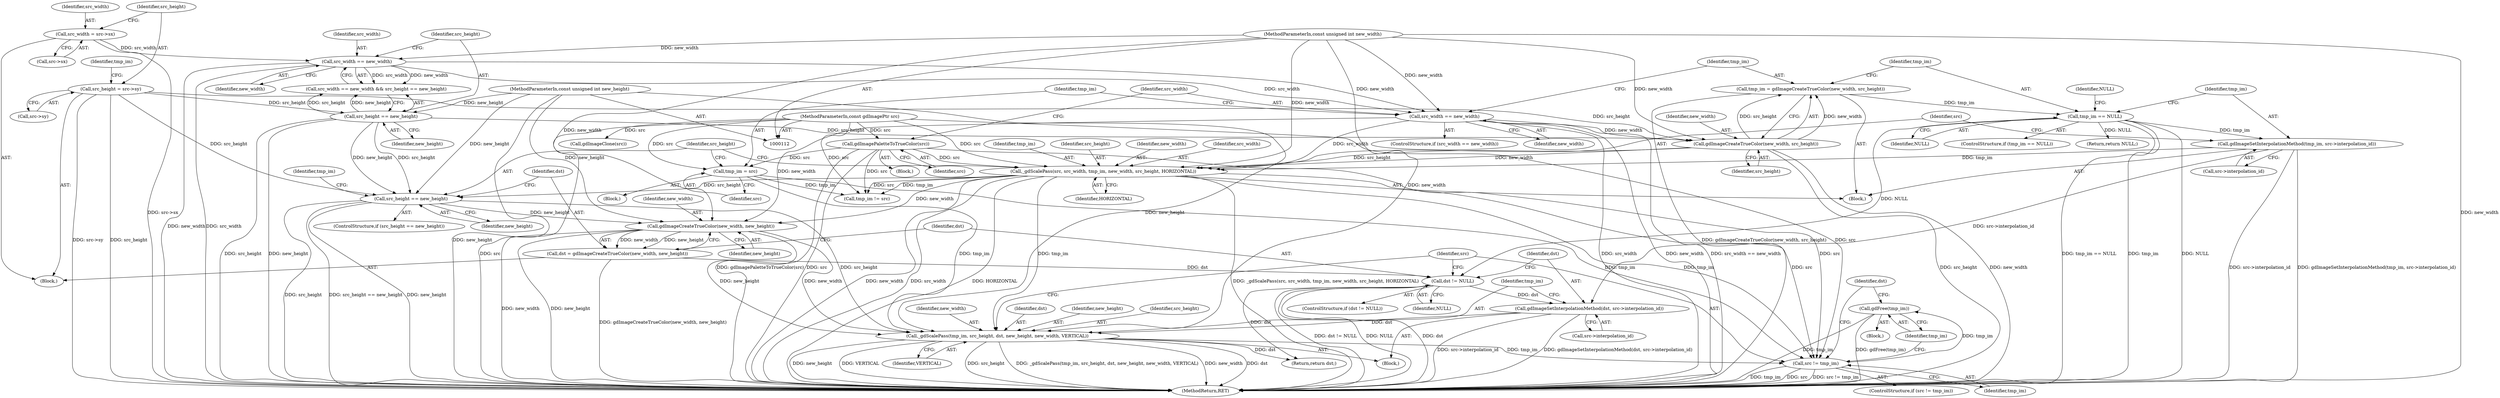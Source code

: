 digraph "1_libgd_4751b606fa38edc456d627140898a7ec679fcc24@del" {
"1000229" [label="(Call,gdFree(tmp_im))"];
"1000225" [label="(Call,src != tmp_im)"];
"1000184" [label="(Call,_gdScalePass(src, src_width, tmp_im, new_width, src_height, HORIZONTAL))"];
"1000155" [label="(Call,gdImagePaletteToTrueColor(src))"];
"1000113" [label="(MethodParameterIn,const gdImagePtr src)"];
"1000158" [label="(Call,src_width == new_width)"];
"1000139" [label="(Call,src_width == new_width)"];
"1000118" [label="(Call,src_width = src->sx)"];
"1000114" [label="(MethodParameterIn,const unsigned int new_width)"];
"1000179" [label="(Call,gdImageSetInterpolationMethod(tmp_im, src->interpolation_id))"];
"1000173" [label="(Call,tmp_im == NULL)"];
"1000167" [label="(Call,tmp_im = gdImageCreateTrueColor(new_width, src_height))"];
"1000169" [label="(Call,gdImageCreateTrueColor(new_width, src_height))"];
"1000124" [label="(Call,src_height = src->sy)"];
"1000142" [label="(Call,src_height == new_height)"];
"1000115" [label="(MethodParameterIn,const unsigned int new_height)"];
"1000217" [label="(Call,_gdScalePass(tmp_im, src_height, dst, new_height, new_width, VERTICAL))"];
"1000162" [label="(Call,tmp_im = src)"];
"1000192" [label="(Call,src_height == new_height)"];
"1000212" [label="(Call,gdImageSetInterpolationMethod(dst, src->interpolation_id))"];
"1000208" [label="(Call,dst != NULL)"];
"1000202" [label="(Call,dst = gdImageCreateTrueColor(new_width, new_height))"];
"1000204" [label="(Call,gdImageCreateTrueColor(new_width, new_height))"];
"1000197" [label="(Call,tmp_im != src)"];
"1000163" [label="(Identifier,tmp_im)"];
"1000204" [label="(Call,gdImageCreateTrueColor(new_width, new_height))"];
"1000171" [label="(Identifier,src_height)"];
"1000213" [label="(Identifier,dst)"];
"1000232" [label="(Identifier,dst)"];
"1000184" [label="(Call,_gdScalePass(src, src_width, tmp_im, new_width, src_height, HORIZONTAL))"];
"1000139" [label="(Call,src_width == new_width)"];
"1000205" [label="(Identifier,new_width)"];
"1000159" [label="(Identifier,src_width)"];
"1000120" [label="(Call,src->sx)"];
"1000118" [label="(Call,src_width = src->sx)"];
"1000140" [label="(Identifier,src_width)"];
"1000225" [label="(Call,src != tmp_im)"];
"1000202" [label="(Call,dst = gdImageCreateTrueColor(new_width, new_height))"];
"1000175" [label="(Identifier,NULL)"];
"1000116" [label="(Block,)"];
"1000187" [label="(Identifier,tmp_im)"];
"1000220" [label="(Identifier,dst)"];
"1000224" [label="(ControlStructure,if (src != tmp_im))"];
"1000210" [label="(Identifier,NULL)"];
"1000208" [label="(Call,dst != NULL)"];
"1000131" [label="(Identifier,tmp_im)"];
"1000189" [label="(Identifier,src_height)"];
"1000113" [label="(MethodParameterIn,const gdImagePtr src)"];
"1000188" [label="(Identifier,new_width)"];
"1000169" [label="(Call,gdImageCreateTrueColor(new_width, src_height))"];
"1000170" [label="(Identifier,new_width)"];
"1000164" [label="(Identifier,src)"];
"1000179" [label="(Call,gdImageSetInterpolationMethod(tmp_im, src->interpolation_id))"];
"1000166" [label="(Block,)"];
"1000173" [label="(Call,tmp_im == NULL)"];
"1000172" [label="(ControlStructure,if (tmp_im == NULL))"];
"1000161" [label="(Block,)"];
"1000124" [label="(Call,src_height = src->sy)"];
"1000211" [label="(Block,)"];
"1000186" [label="(Identifier,src_width)"];
"1000226" [label="(Identifier,src)"];
"1000154" [label="(Block,)"];
"1000221" [label="(Identifier,new_height)"];
"1000115" [label="(MethodParameterIn,const unsigned int new_height)"];
"1000180" [label="(Identifier,tmp_im)"];
"1000168" [label="(Identifier,tmp_im)"];
"1000138" [label="(Call,src_width == new_width && src_height == new_height)"];
"1000228" [label="(Block,)"];
"1000185" [label="(Identifier,src)"];
"1000231" [label="(Return,return dst;)"];
"1000209" [label="(Identifier,dst)"];
"1000144" [label="(Identifier,new_height)"];
"1000193" [label="(Identifier,src_height)"];
"1000157" [label="(ControlStructure,if (src_width == new_width))"];
"1000142" [label="(Call,src_height == new_height)"];
"1000218" [label="(Identifier,tmp_im)"];
"1000229" [label="(Call,gdFree(tmp_im))"];
"1000126" [label="(Call,src->sy)"];
"1000219" [label="(Identifier,src_height)"];
"1000227" [label="(Identifier,tmp_im)"];
"1000212" [label="(Call,gdImageSetInterpolationMethod(dst, src->interpolation_id))"];
"1000230" [label="(Identifier,tmp_im)"];
"1000156" [label="(Identifier,src)"];
"1000203" [label="(Identifier,dst)"];
"1000198" [label="(Identifier,tmp_im)"];
"1000233" [label="(MethodReturn,RET)"];
"1000143" [label="(Identifier,src_height)"];
"1000214" [label="(Call,src->interpolation_id)"];
"1000147" [label="(Call,gdImageClone(src))"];
"1000217" [label="(Call,_gdScalePass(tmp_im, src_height, dst, new_height, new_width, VERTICAL))"];
"1000160" [label="(Identifier,new_width)"];
"1000174" [label="(Identifier,tmp_im)"];
"1000178" [label="(Identifier,NULL)"];
"1000190" [label="(Identifier,HORIZONTAL)"];
"1000222" [label="(Identifier,new_width)"];
"1000192" [label="(Call,src_height == new_height)"];
"1000141" [label="(Identifier,new_width)"];
"1000119" [label="(Identifier,src_width)"];
"1000207" [label="(ControlStructure,if (dst != NULL))"];
"1000181" [label="(Call,src->interpolation_id)"];
"1000114" [label="(MethodParameterIn,const unsigned int new_width)"];
"1000223" [label="(Identifier,VERTICAL)"];
"1000191" [label="(ControlStructure,if (src_height == new_height))"];
"1000177" [label="(Return,return NULL;)"];
"1000125" [label="(Identifier,src_height)"];
"1000194" [label="(Identifier,new_height)"];
"1000167" [label="(Call,tmp_im = gdImageCreateTrueColor(new_width, src_height))"];
"1000158" [label="(Call,src_width == new_width)"];
"1000162" [label="(Call,tmp_im = src)"];
"1000206" [label="(Identifier,new_height)"];
"1000155" [label="(Call,gdImagePaletteToTrueColor(src))"];
"1000229" -> "1000228"  [label="AST: "];
"1000229" -> "1000230"  [label="CFG: "];
"1000230" -> "1000229"  [label="AST: "];
"1000232" -> "1000229"  [label="CFG: "];
"1000229" -> "1000233"  [label="DDG: gdFree(tmp_im)"];
"1000229" -> "1000233"  [label="DDG: tmp_im"];
"1000225" -> "1000229"  [label="DDG: tmp_im"];
"1000225" -> "1000224"  [label="AST: "];
"1000225" -> "1000227"  [label="CFG: "];
"1000226" -> "1000225"  [label="AST: "];
"1000227" -> "1000225"  [label="AST: "];
"1000230" -> "1000225"  [label="CFG: "];
"1000232" -> "1000225"  [label="CFG: "];
"1000225" -> "1000233"  [label="DDG: src != tmp_im"];
"1000225" -> "1000233"  [label="DDG: tmp_im"];
"1000225" -> "1000233"  [label="DDG: src"];
"1000184" -> "1000225"  [label="DDG: src"];
"1000184" -> "1000225"  [label="DDG: tmp_im"];
"1000113" -> "1000225"  [label="DDG: src"];
"1000155" -> "1000225"  [label="DDG: src"];
"1000217" -> "1000225"  [label="DDG: tmp_im"];
"1000162" -> "1000225"  [label="DDG: tmp_im"];
"1000184" -> "1000166"  [label="AST: "];
"1000184" -> "1000190"  [label="CFG: "];
"1000185" -> "1000184"  [label="AST: "];
"1000186" -> "1000184"  [label="AST: "];
"1000187" -> "1000184"  [label="AST: "];
"1000188" -> "1000184"  [label="AST: "];
"1000189" -> "1000184"  [label="AST: "];
"1000190" -> "1000184"  [label="AST: "];
"1000193" -> "1000184"  [label="CFG: "];
"1000184" -> "1000233"  [label="DDG: new_width"];
"1000184" -> "1000233"  [label="DDG: src_width"];
"1000184" -> "1000233"  [label="DDG: HORIZONTAL"];
"1000184" -> "1000233"  [label="DDG: _gdScalePass(src, src_width, tmp_im, new_width, src_height, HORIZONTAL)"];
"1000155" -> "1000184"  [label="DDG: src"];
"1000113" -> "1000184"  [label="DDG: src"];
"1000158" -> "1000184"  [label="DDG: src_width"];
"1000179" -> "1000184"  [label="DDG: tmp_im"];
"1000169" -> "1000184"  [label="DDG: new_width"];
"1000169" -> "1000184"  [label="DDG: src_height"];
"1000114" -> "1000184"  [label="DDG: new_width"];
"1000184" -> "1000192"  [label="DDG: src_height"];
"1000184" -> "1000197"  [label="DDG: tmp_im"];
"1000184" -> "1000197"  [label="DDG: src"];
"1000184" -> "1000204"  [label="DDG: new_width"];
"1000184" -> "1000217"  [label="DDG: tmp_im"];
"1000155" -> "1000154"  [label="AST: "];
"1000155" -> "1000156"  [label="CFG: "];
"1000156" -> "1000155"  [label="AST: "];
"1000159" -> "1000155"  [label="CFG: "];
"1000155" -> "1000233"  [label="DDG: gdImagePaletteToTrueColor(src)"];
"1000155" -> "1000233"  [label="DDG: src"];
"1000113" -> "1000155"  [label="DDG: src"];
"1000155" -> "1000162"  [label="DDG: src"];
"1000155" -> "1000197"  [label="DDG: src"];
"1000113" -> "1000112"  [label="AST: "];
"1000113" -> "1000233"  [label="DDG: src"];
"1000113" -> "1000147"  [label="DDG: src"];
"1000113" -> "1000162"  [label="DDG: src"];
"1000113" -> "1000197"  [label="DDG: src"];
"1000158" -> "1000157"  [label="AST: "];
"1000158" -> "1000160"  [label="CFG: "];
"1000159" -> "1000158"  [label="AST: "];
"1000160" -> "1000158"  [label="AST: "];
"1000163" -> "1000158"  [label="CFG: "];
"1000168" -> "1000158"  [label="CFG: "];
"1000158" -> "1000233"  [label="DDG: src_width"];
"1000158" -> "1000233"  [label="DDG: new_width"];
"1000158" -> "1000233"  [label="DDG: src_width == new_width"];
"1000139" -> "1000158"  [label="DDG: src_width"];
"1000139" -> "1000158"  [label="DDG: new_width"];
"1000114" -> "1000158"  [label="DDG: new_width"];
"1000158" -> "1000169"  [label="DDG: new_width"];
"1000158" -> "1000204"  [label="DDG: new_width"];
"1000139" -> "1000138"  [label="AST: "];
"1000139" -> "1000141"  [label="CFG: "];
"1000140" -> "1000139"  [label="AST: "];
"1000141" -> "1000139"  [label="AST: "];
"1000143" -> "1000139"  [label="CFG: "];
"1000138" -> "1000139"  [label="CFG: "];
"1000139" -> "1000233"  [label="DDG: new_width"];
"1000139" -> "1000233"  [label="DDG: src_width"];
"1000139" -> "1000138"  [label="DDG: src_width"];
"1000139" -> "1000138"  [label="DDG: new_width"];
"1000118" -> "1000139"  [label="DDG: src_width"];
"1000114" -> "1000139"  [label="DDG: new_width"];
"1000118" -> "1000116"  [label="AST: "];
"1000118" -> "1000120"  [label="CFG: "];
"1000119" -> "1000118"  [label="AST: "];
"1000120" -> "1000118"  [label="AST: "];
"1000125" -> "1000118"  [label="CFG: "];
"1000118" -> "1000233"  [label="DDG: src->sx"];
"1000114" -> "1000112"  [label="AST: "];
"1000114" -> "1000233"  [label="DDG: new_width"];
"1000114" -> "1000169"  [label="DDG: new_width"];
"1000114" -> "1000204"  [label="DDG: new_width"];
"1000114" -> "1000217"  [label="DDG: new_width"];
"1000179" -> "1000166"  [label="AST: "];
"1000179" -> "1000181"  [label="CFG: "];
"1000180" -> "1000179"  [label="AST: "];
"1000181" -> "1000179"  [label="AST: "];
"1000185" -> "1000179"  [label="CFG: "];
"1000179" -> "1000233"  [label="DDG: gdImageSetInterpolationMethod(tmp_im, src->interpolation_id)"];
"1000179" -> "1000233"  [label="DDG: src->interpolation_id"];
"1000173" -> "1000179"  [label="DDG: tmp_im"];
"1000179" -> "1000212"  [label="DDG: src->interpolation_id"];
"1000173" -> "1000172"  [label="AST: "];
"1000173" -> "1000175"  [label="CFG: "];
"1000174" -> "1000173"  [label="AST: "];
"1000175" -> "1000173"  [label="AST: "];
"1000178" -> "1000173"  [label="CFG: "];
"1000180" -> "1000173"  [label="CFG: "];
"1000173" -> "1000233"  [label="DDG: tmp_im == NULL"];
"1000173" -> "1000233"  [label="DDG: tmp_im"];
"1000173" -> "1000233"  [label="DDG: NULL"];
"1000167" -> "1000173"  [label="DDG: tmp_im"];
"1000173" -> "1000177"  [label="DDG: NULL"];
"1000173" -> "1000208"  [label="DDG: NULL"];
"1000167" -> "1000166"  [label="AST: "];
"1000167" -> "1000169"  [label="CFG: "];
"1000168" -> "1000167"  [label="AST: "];
"1000169" -> "1000167"  [label="AST: "];
"1000174" -> "1000167"  [label="CFG: "];
"1000167" -> "1000233"  [label="DDG: gdImageCreateTrueColor(new_width, src_height)"];
"1000169" -> "1000167"  [label="DDG: new_width"];
"1000169" -> "1000167"  [label="DDG: src_height"];
"1000169" -> "1000171"  [label="CFG: "];
"1000170" -> "1000169"  [label="AST: "];
"1000171" -> "1000169"  [label="AST: "];
"1000169" -> "1000233"  [label="DDG: src_height"];
"1000169" -> "1000233"  [label="DDG: new_width"];
"1000124" -> "1000169"  [label="DDG: src_height"];
"1000142" -> "1000169"  [label="DDG: src_height"];
"1000124" -> "1000116"  [label="AST: "];
"1000124" -> "1000126"  [label="CFG: "];
"1000125" -> "1000124"  [label="AST: "];
"1000126" -> "1000124"  [label="AST: "];
"1000131" -> "1000124"  [label="CFG: "];
"1000124" -> "1000233"  [label="DDG: src->sy"];
"1000124" -> "1000233"  [label="DDG: src_height"];
"1000124" -> "1000142"  [label="DDG: src_height"];
"1000124" -> "1000192"  [label="DDG: src_height"];
"1000142" -> "1000138"  [label="AST: "];
"1000142" -> "1000144"  [label="CFG: "];
"1000143" -> "1000142"  [label="AST: "];
"1000144" -> "1000142"  [label="AST: "];
"1000138" -> "1000142"  [label="CFG: "];
"1000142" -> "1000233"  [label="DDG: new_height"];
"1000142" -> "1000233"  [label="DDG: src_height"];
"1000142" -> "1000138"  [label="DDG: src_height"];
"1000142" -> "1000138"  [label="DDG: new_height"];
"1000115" -> "1000142"  [label="DDG: new_height"];
"1000142" -> "1000192"  [label="DDG: src_height"];
"1000142" -> "1000192"  [label="DDG: new_height"];
"1000115" -> "1000112"  [label="AST: "];
"1000115" -> "1000233"  [label="DDG: new_height"];
"1000115" -> "1000192"  [label="DDG: new_height"];
"1000115" -> "1000204"  [label="DDG: new_height"];
"1000115" -> "1000217"  [label="DDG: new_height"];
"1000217" -> "1000211"  [label="AST: "];
"1000217" -> "1000223"  [label="CFG: "];
"1000218" -> "1000217"  [label="AST: "];
"1000219" -> "1000217"  [label="AST: "];
"1000220" -> "1000217"  [label="AST: "];
"1000221" -> "1000217"  [label="AST: "];
"1000222" -> "1000217"  [label="AST: "];
"1000223" -> "1000217"  [label="AST: "];
"1000226" -> "1000217"  [label="CFG: "];
"1000217" -> "1000233"  [label="DDG: new_height"];
"1000217" -> "1000233"  [label="DDG: VERTICAL"];
"1000217" -> "1000233"  [label="DDG: src_height"];
"1000217" -> "1000233"  [label="DDG: _gdScalePass(tmp_im, src_height, dst, new_height, new_width, VERTICAL)"];
"1000217" -> "1000233"  [label="DDG: new_width"];
"1000217" -> "1000233"  [label="DDG: dst"];
"1000162" -> "1000217"  [label="DDG: tmp_im"];
"1000192" -> "1000217"  [label="DDG: src_height"];
"1000212" -> "1000217"  [label="DDG: dst"];
"1000204" -> "1000217"  [label="DDG: new_height"];
"1000204" -> "1000217"  [label="DDG: new_width"];
"1000217" -> "1000231"  [label="DDG: dst"];
"1000162" -> "1000161"  [label="AST: "];
"1000162" -> "1000164"  [label="CFG: "];
"1000163" -> "1000162"  [label="AST: "];
"1000164" -> "1000162"  [label="AST: "];
"1000193" -> "1000162"  [label="CFG: "];
"1000162" -> "1000197"  [label="DDG: tmp_im"];
"1000192" -> "1000191"  [label="AST: "];
"1000192" -> "1000194"  [label="CFG: "];
"1000193" -> "1000192"  [label="AST: "];
"1000194" -> "1000192"  [label="AST: "];
"1000198" -> "1000192"  [label="CFG: "];
"1000203" -> "1000192"  [label="CFG: "];
"1000192" -> "1000233"  [label="DDG: new_height"];
"1000192" -> "1000233"  [label="DDG: src_height"];
"1000192" -> "1000233"  [label="DDG: src_height == new_height"];
"1000192" -> "1000204"  [label="DDG: new_height"];
"1000212" -> "1000211"  [label="AST: "];
"1000212" -> "1000214"  [label="CFG: "];
"1000213" -> "1000212"  [label="AST: "];
"1000214" -> "1000212"  [label="AST: "];
"1000218" -> "1000212"  [label="CFG: "];
"1000212" -> "1000233"  [label="DDG: gdImageSetInterpolationMethod(dst, src->interpolation_id)"];
"1000212" -> "1000233"  [label="DDG: src->interpolation_id"];
"1000208" -> "1000212"  [label="DDG: dst"];
"1000208" -> "1000207"  [label="AST: "];
"1000208" -> "1000210"  [label="CFG: "];
"1000209" -> "1000208"  [label="AST: "];
"1000210" -> "1000208"  [label="AST: "];
"1000213" -> "1000208"  [label="CFG: "];
"1000226" -> "1000208"  [label="CFG: "];
"1000208" -> "1000233"  [label="DDG: dst"];
"1000208" -> "1000233"  [label="DDG: NULL"];
"1000208" -> "1000233"  [label="DDG: dst != NULL"];
"1000202" -> "1000208"  [label="DDG: dst"];
"1000208" -> "1000231"  [label="DDG: dst"];
"1000202" -> "1000116"  [label="AST: "];
"1000202" -> "1000204"  [label="CFG: "];
"1000203" -> "1000202"  [label="AST: "];
"1000204" -> "1000202"  [label="AST: "];
"1000209" -> "1000202"  [label="CFG: "];
"1000202" -> "1000233"  [label="DDG: gdImageCreateTrueColor(new_width, new_height)"];
"1000204" -> "1000202"  [label="DDG: new_width"];
"1000204" -> "1000202"  [label="DDG: new_height"];
"1000204" -> "1000206"  [label="CFG: "];
"1000205" -> "1000204"  [label="AST: "];
"1000206" -> "1000204"  [label="AST: "];
"1000204" -> "1000233"  [label="DDG: new_width"];
"1000204" -> "1000233"  [label="DDG: new_height"];
}
